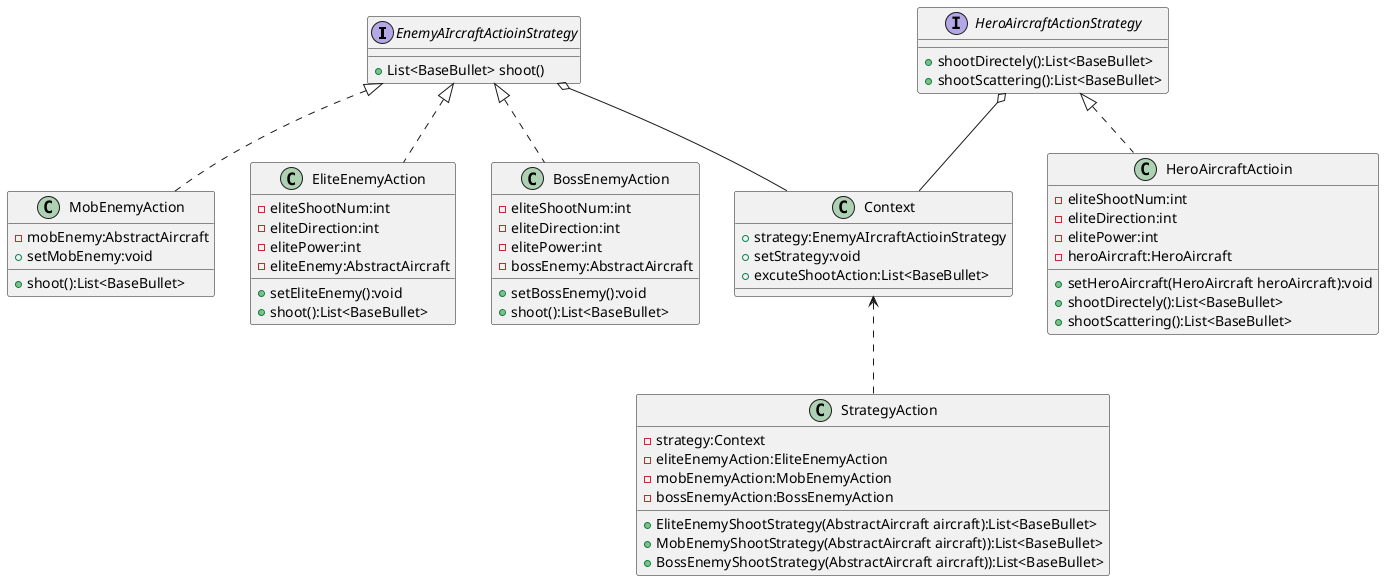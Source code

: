@startuml
'https://plantuml.com/class-diagram

interface EnemyAIrcraftActioinStrategy{
    +List<BaseBullet> shoot()
}

class MobEnemyAction{
    - mobEnemy:AbstractAircraft
    + setMobEnemy:void
    + shoot():List<BaseBullet>
}

class EliteEnemyAction{
    - eliteShootNum:int
    - eliteDirection:int
    - elitePower:int
    - eliteEnemy:AbstractAircraft
    + setEliteEnemy():void
    + shoot():List<BaseBullet>
}

class BossEnemyAction{
    - eliteShootNum:int
    - eliteDirection:int
    - elitePower:int
    - bossEnemy:AbstractAircraft
    + setBossEnemy():void
    + shoot():List<BaseBullet>
}

EnemyAIrcraftActioinStrategy <|.. BossEnemyAction
EnemyAIrcraftActioinStrategy <|.. EliteEnemyAction
EnemyAIrcraftActioinStrategy <|.. MobEnemyAction

class Context{
    + strategy:EnemyAIrcraftActioinStrategy
    + setStrategy:void
    + excuteShootAction:List<BaseBullet>
}

EnemyAIrcraftActioinStrategy o-- Context

class StrategyAction{
    - strategy:Context
    - eliteEnemyAction:EliteEnemyAction
    - mobEnemyAction:MobEnemyAction
    - bossEnemyAction:BossEnemyAction
    + EliteEnemyShootStrategy(AbstractAircraft aircraft):List<BaseBullet>
    + MobEnemyShootStrategy(AbstractAircraft aircraft)):List<BaseBullet>
    +BossEnemyShootStrategy(AbstractAircraft aircraft)):List<BaseBullet>
}

Context <.. StrategyAction

class HeroAircraftActioin{
    - eliteShootNum:int
    - eliteDirection:int
    - elitePower:int
    - heroAircraft:HeroAircraft
    + setHeroAircraft(HeroAircraft heroAircraft):void
    + shootDirectely():List<BaseBullet>
    + shootScattering():List<BaseBullet>
}

interface HeroAircraftActionStrategy{
    + shootDirectely():List<BaseBullet>
    + shootScattering():List<BaseBullet>
}

HeroAircraftActionStrategy <|.. HeroAircraftActioin
HeroAircraftActionStrategy o-- Context
@enduml